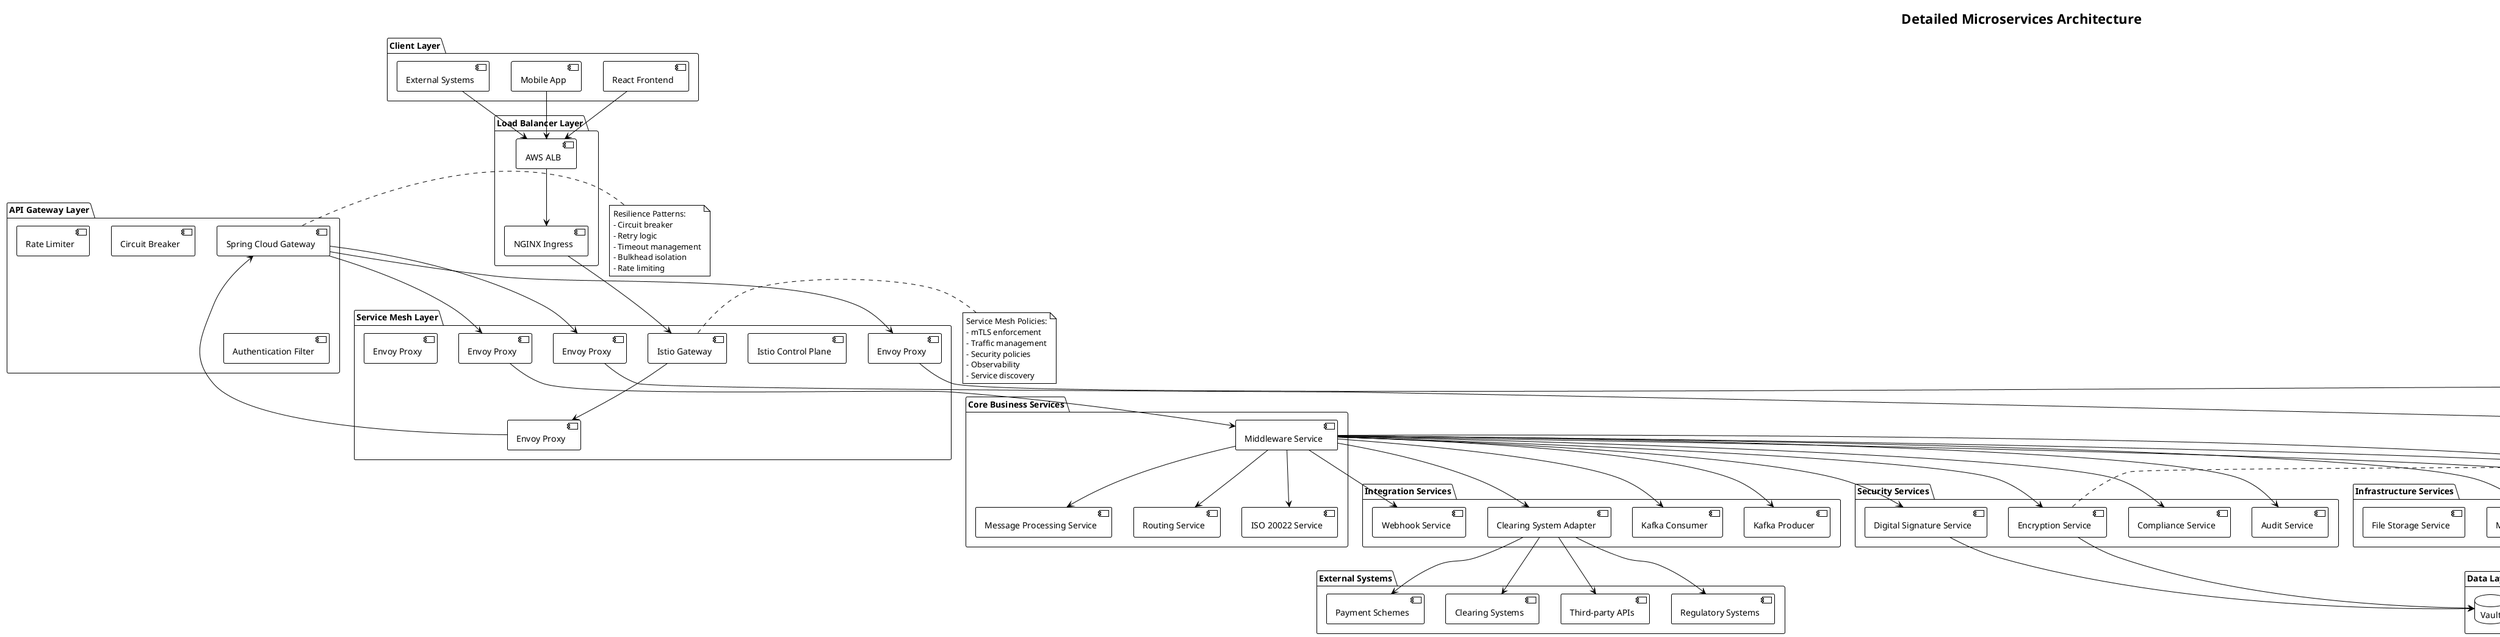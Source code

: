 @startuml MICROSERVICES_ARCHITECTURE_DETAILED
!theme plain
title Detailed Microservices Architecture

package "Client Layer" {
    [React Frontend] as RF
    [Mobile App] as MA
    [External Systems] as ES
}

package "Load Balancer Layer" {
    [AWS ALB] as ALB
    [NGINX Ingress] as NI
}

package "Service Mesh Layer" {
    [Istio Gateway] as IG
    [Istio Control Plane] as ICP
    [Envoy Proxy] as EP1
    [Envoy Proxy] as EP2
    [Envoy Proxy] as EP3
    [Envoy Proxy] as EP4
    [Envoy Proxy] as EP5
}

package "API Gateway Layer" {
    [Spring Cloud Gateway] as SCG
    [Rate Limiter] as RL
    [Circuit Breaker] as CB
    [Authentication Filter] as AF
}

package "Core Business Services" {
    [Middleware Service] as MS
    [ISO 20022 Service] as IS
    [Message Processing Service] as MPS
    [Routing Service] as RS
}

package "Authentication Services" {
    [Auth Service] as AS
    [User Management] as UM
    [JWT Token Service] as JTS
    [OAuth2 Server] as OAS
}

package "Configuration Services" {
    [Config Service] as CS
    [Tenant Management] as TM
    [Feature Flag Service] as FFS
    [Configuration History] as CH
}

package "Integration Services" {
    [Clearing System Adapter] as CSA
    [Webhook Service] as WS
    [Kafka Producer] as KP
    [Kafka Consumer] as KC
}

package "Infrastructure Services" {
    [Database Service] as DS
    [Cache Service] as CachS
    [Message Queue Service] as MQS
    [File Storage Service] as FSS
}

package "Monitoring Services" {
    [Metrics Service] as MetS
    [Logging Service] as LS
    [Tracing Service] as TS
    [Alerting Service] as AS2
}

package "Security Services" {
    [Encryption Service] as EncS
    [Digital Signature Service] as DSS
    [Audit Service] as AudS
    [Compliance Service] as CompS
}

package "Data Layer" {
    database "PostgreSQL" as PG
    database "Redis" as R
    database "Kafka" as K
    database "Vault" as V
}

package "External Systems" {
    [Clearing Systems] as CS2
    [Payment Schemes] as PS
    [Regulatory Systems] as RS2
    [Third-party APIs] as TPA
}

' Client connections
RF --> ALB
MA --> ALB
ES --> ALB

' Load balancer connections
ALB --> NI
NI --> IG

' Service mesh connections
IG --> EP1
EP1 --> SCG
SCG --> EP2
EP2 --> MS
SCG --> EP3
EP3 --> AS
SCG --> EP4
EP4 --> CS

' Service connections
MS --> IS
MS --> MPS
MS --> RS
MS --> CSA
MS --> WS
MS --> KP
MS --> KC

AS --> UM
AS --> JTS
AS --> OAS

CS --> TM
CS --> FFS
CS --> CH

' Infrastructure connections
MS --> DS
AS --> DS
CS --> DS
DS --> PG

MS --> CachS
AS --> CachS
CS --> CachS
CachS --> R

MS --> MQS
MQS --> K

' Monitoring connections
MS --> MetS
AS --> MetS
CS --> MetS
MetS --> LS
MetS --> TS
MetS --> AS2

' Security connections
MS --> EncS
MS --> DSS
MS --> AudS
MS --> CompS
EncS --> V
DSS --> V

' External connections
CSA --> CS2
CSA --> PS
CSA --> RS2
CSA --> TPA

' Service mesh policies
note right of IG
Service Mesh Policies:
- mTLS enforcement
- Traffic management
- Security policies
- Observability
- Service discovery
end note

' Resilience patterns
note right of SCG
Resilience Patterns:
- Circuit breaker
- Retry logic
- Timeout management
- Bulkhead isolation
- Rate limiting
end note

' Security measures
note right of EncS
Security Measures:
- Message encryption
- Digital signatures
- Audit logging
- Compliance monitoring
- Access control
end note

@enduml